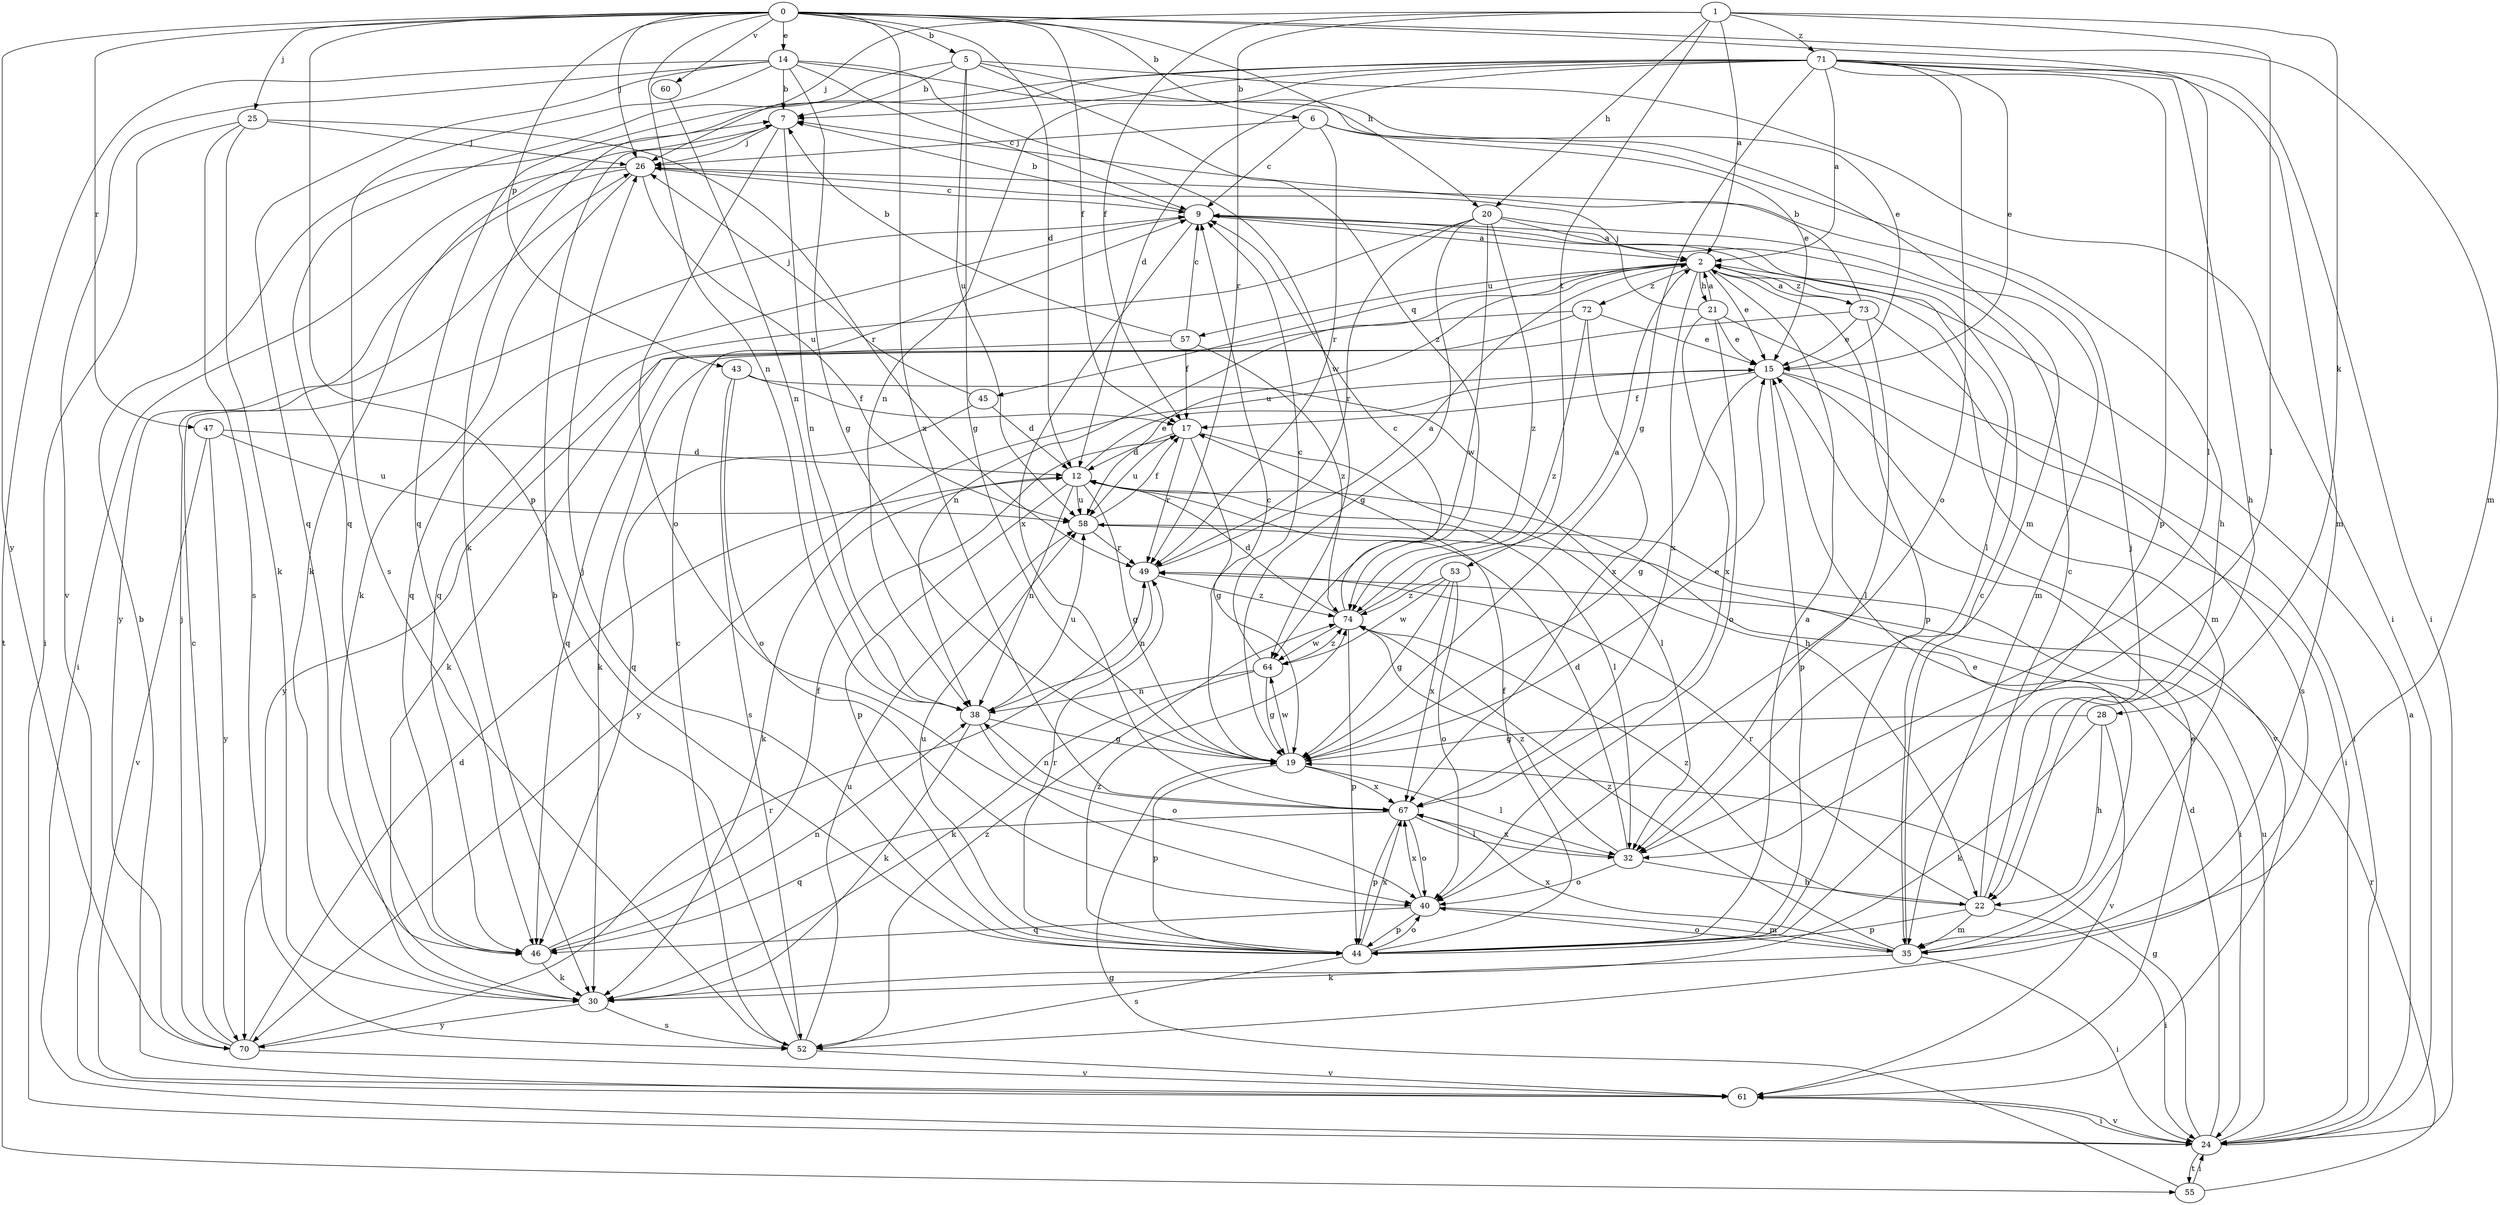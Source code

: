 strict digraph  {
0;
1;
2;
5;
6;
7;
9;
12;
14;
15;
17;
19;
20;
21;
22;
24;
25;
26;
28;
30;
32;
35;
38;
40;
43;
44;
45;
46;
47;
49;
52;
53;
55;
57;
58;
60;
61;
64;
67;
70;
71;
72;
73;
74;
0 -> 5  [label=b];
0 -> 6  [label=b];
0 -> 12  [label=d];
0 -> 14  [label=e];
0 -> 17  [label=f];
0 -> 20  [label=h];
0 -> 25  [label=j];
0 -> 26  [label=j];
0 -> 32  [label=l];
0 -> 35  [label=m];
0 -> 38  [label=n];
0 -> 43  [label=p];
0 -> 44  [label=p];
0 -> 47  [label=r];
0 -> 60  [label=v];
0 -> 67  [label=x];
0 -> 70  [label=y];
1 -> 2  [label=a];
1 -> 17  [label=f];
1 -> 20  [label=h];
1 -> 26  [label=j];
1 -> 28  [label=k];
1 -> 32  [label=l];
1 -> 49  [label=r];
1 -> 53  [label=t];
1 -> 71  [label=z];
2 -> 15  [label=e];
2 -> 21  [label=h];
2 -> 35  [label=m];
2 -> 38  [label=n];
2 -> 44  [label=p];
2 -> 45  [label=q];
2 -> 57  [label=u];
2 -> 58  [label=u];
2 -> 67  [label=x];
2 -> 72  [label=z];
2 -> 73  [label=z];
5 -> 7  [label=b];
5 -> 15  [label=e];
5 -> 19  [label=g];
5 -> 24  [label=i];
5 -> 46  [label=q];
5 -> 58  [label=u];
5 -> 74  [label=z];
6 -> 9  [label=c];
6 -> 15  [label=e];
6 -> 22  [label=h];
6 -> 26  [label=j];
6 -> 49  [label=r];
7 -> 26  [label=j];
7 -> 30  [label=k];
7 -> 38  [label=n];
7 -> 40  [label=o];
9 -> 2  [label=a];
9 -> 7  [label=b];
9 -> 32  [label=l];
9 -> 46  [label=q];
9 -> 67  [label=x];
12 -> 15  [label=e];
12 -> 19  [label=g];
12 -> 30  [label=k];
12 -> 32  [label=l];
12 -> 38  [label=n];
12 -> 44  [label=p];
12 -> 58  [label=u];
14 -> 7  [label=b];
14 -> 9  [label=c];
14 -> 19  [label=g];
14 -> 35  [label=m];
14 -> 46  [label=q];
14 -> 52  [label=s];
14 -> 55  [label=t];
14 -> 61  [label=v];
14 -> 64  [label=w];
15 -> 17  [label=f];
15 -> 19  [label=g];
15 -> 24  [label=i];
15 -> 44  [label=p];
15 -> 61  [label=v];
15 -> 70  [label=y];
17 -> 12  [label=d];
17 -> 19  [label=g];
17 -> 32  [label=l];
17 -> 49  [label=r];
17 -> 58  [label=u];
19 -> 9  [label=c];
19 -> 15  [label=e];
19 -> 32  [label=l];
19 -> 44  [label=p];
19 -> 64  [label=w];
19 -> 67  [label=x];
20 -> 2  [label=a];
20 -> 19  [label=g];
20 -> 35  [label=m];
20 -> 46  [label=q];
20 -> 49  [label=r];
20 -> 64  [label=w];
20 -> 74  [label=z];
21 -> 2  [label=a];
21 -> 15  [label=e];
21 -> 24  [label=i];
21 -> 26  [label=j];
21 -> 40  [label=o];
21 -> 67  [label=x];
22 -> 9  [label=c];
22 -> 24  [label=i];
22 -> 26  [label=j];
22 -> 35  [label=m];
22 -> 44  [label=p];
22 -> 49  [label=r];
22 -> 74  [label=z];
24 -> 2  [label=a];
24 -> 12  [label=d];
24 -> 19  [label=g];
24 -> 55  [label=t];
24 -> 58  [label=u];
24 -> 61  [label=v];
25 -> 24  [label=i];
25 -> 26  [label=j];
25 -> 30  [label=k];
25 -> 49  [label=r];
25 -> 52  [label=s];
26 -> 9  [label=c];
26 -> 24  [label=i];
26 -> 30  [label=k];
26 -> 58  [label=u];
26 -> 70  [label=y];
28 -> 19  [label=g];
28 -> 22  [label=h];
28 -> 30  [label=k];
28 -> 61  [label=v];
30 -> 52  [label=s];
30 -> 70  [label=y];
32 -> 12  [label=d];
32 -> 22  [label=h];
32 -> 40  [label=o];
32 -> 67  [label=x];
32 -> 74  [label=z];
35 -> 9  [label=c];
35 -> 15  [label=e];
35 -> 24  [label=i];
35 -> 30  [label=k];
35 -> 40  [label=o];
35 -> 67  [label=x];
35 -> 74  [label=z];
38 -> 19  [label=g];
38 -> 30  [label=k];
38 -> 40  [label=o];
38 -> 58  [label=u];
40 -> 35  [label=m];
40 -> 44  [label=p];
40 -> 46  [label=q];
40 -> 67  [label=x];
43 -> 17  [label=f];
43 -> 22  [label=h];
43 -> 40  [label=o];
43 -> 52  [label=s];
44 -> 2  [label=a];
44 -> 17  [label=f];
44 -> 26  [label=j];
44 -> 40  [label=o];
44 -> 49  [label=r];
44 -> 52  [label=s];
44 -> 58  [label=u];
44 -> 67  [label=x];
44 -> 74  [label=z];
45 -> 12  [label=d];
45 -> 26  [label=j];
45 -> 46  [label=q];
46 -> 17  [label=f];
46 -> 30  [label=k];
46 -> 38  [label=n];
47 -> 12  [label=d];
47 -> 58  [label=u];
47 -> 61  [label=v];
47 -> 70  [label=y];
49 -> 2  [label=a];
49 -> 38  [label=n];
49 -> 74  [label=z];
52 -> 7  [label=b];
52 -> 9  [label=c];
52 -> 58  [label=u];
52 -> 61  [label=v];
52 -> 74  [label=z];
53 -> 19  [label=g];
53 -> 40  [label=o];
53 -> 64  [label=w];
53 -> 67  [label=x];
53 -> 74  [label=z];
55 -> 19  [label=g];
55 -> 24  [label=i];
55 -> 49  [label=r];
57 -> 7  [label=b];
57 -> 9  [label=c];
57 -> 17  [label=f];
57 -> 30  [label=k];
57 -> 74  [label=z];
58 -> 17  [label=f];
58 -> 24  [label=i];
58 -> 49  [label=r];
60 -> 38  [label=n];
61 -> 7  [label=b];
61 -> 15  [label=e];
61 -> 24  [label=i];
64 -> 9  [label=c];
64 -> 19  [label=g];
64 -> 30  [label=k];
64 -> 38  [label=n];
64 -> 74  [label=z];
67 -> 32  [label=l];
67 -> 38  [label=n];
67 -> 40  [label=o];
67 -> 44  [label=p];
67 -> 46  [label=q];
70 -> 9  [label=c];
70 -> 12  [label=d];
70 -> 26  [label=j];
70 -> 49  [label=r];
70 -> 61  [label=v];
71 -> 2  [label=a];
71 -> 7  [label=b];
71 -> 12  [label=d];
71 -> 15  [label=e];
71 -> 19  [label=g];
71 -> 22  [label=h];
71 -> 24  [label=i];
71 -> 30  [label=k];
71 -> 35  [label=m];
71 -> 38  [label=n];
71 -> 40  [label=o];
71 -> 44  [label=p];
71 -> 46  [label=q];
72 -> 15  [label=e];
72 -> 46  [label=q];
72 -> 67  [label=x];
72 -> 70  [label=y];
72 -> 74  [label=z];
73 -> 2  [label=a];
73 -> 7  [label=b];
73 -> 15  [label=e];
73 -> 30  [label=k];
73 -> 32  [label=l];
73 -> 52  [label=s];
74 -> 2  [label=a];
74 -> 9  [label=c];
74 -> 12  [label=d];
74 -> 44  [label=p];
74 -> 64  [label=w];
}
